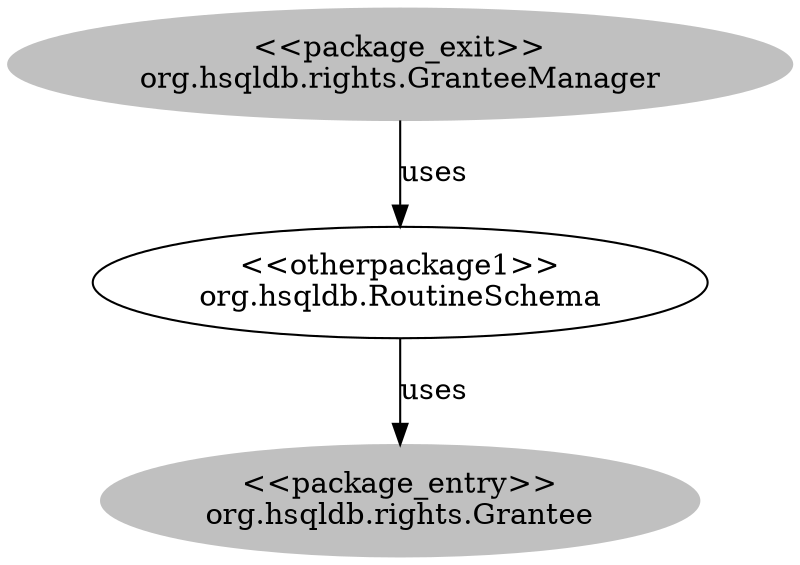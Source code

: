 digraph cd {
	org_hsqldb_rights_GranteeManager [label="<<package_exit>>
org.hsqldb.rights.GranteeManager",style=filled,color="grey"];
	org_hsqldb_rights_Grantee [label="<<package_entry>>
org.hsqldb.rights.Grantee",style=filled,color="grey"];
	org_hsqldb_RoutineSchema [label="<<otherpackage1>>
org.hsqldb.RoutineSchema"];
	org_hsqldb_rights_GranteeManager -> org_hsqldb_RoutineSchema [label=uses];
	org_hsqldb_RoutineSchema -> org_hsqldb_rights_Grantee [label=uses];
}
